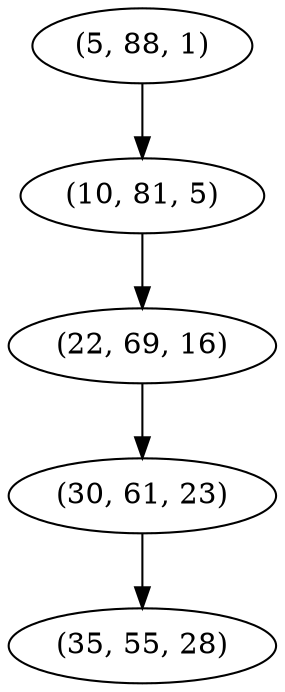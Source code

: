 digraph tree {
    "(5, 88, 1)";
    "(10, 81, 5)";
    "(22, 69, 16)";
    "(30, 61, 23)";
    "(35, 55, 28)";
    "(5, 88, 1)" -> "(10, 81, 5)";
    "(10, 81, 5)" -> "(22, 69, 16)";
    "(22, 69, 16)" -> "(30, 61, 23)";
    "(30, 61, 23)" -> "(35, 55, 28)";
}
